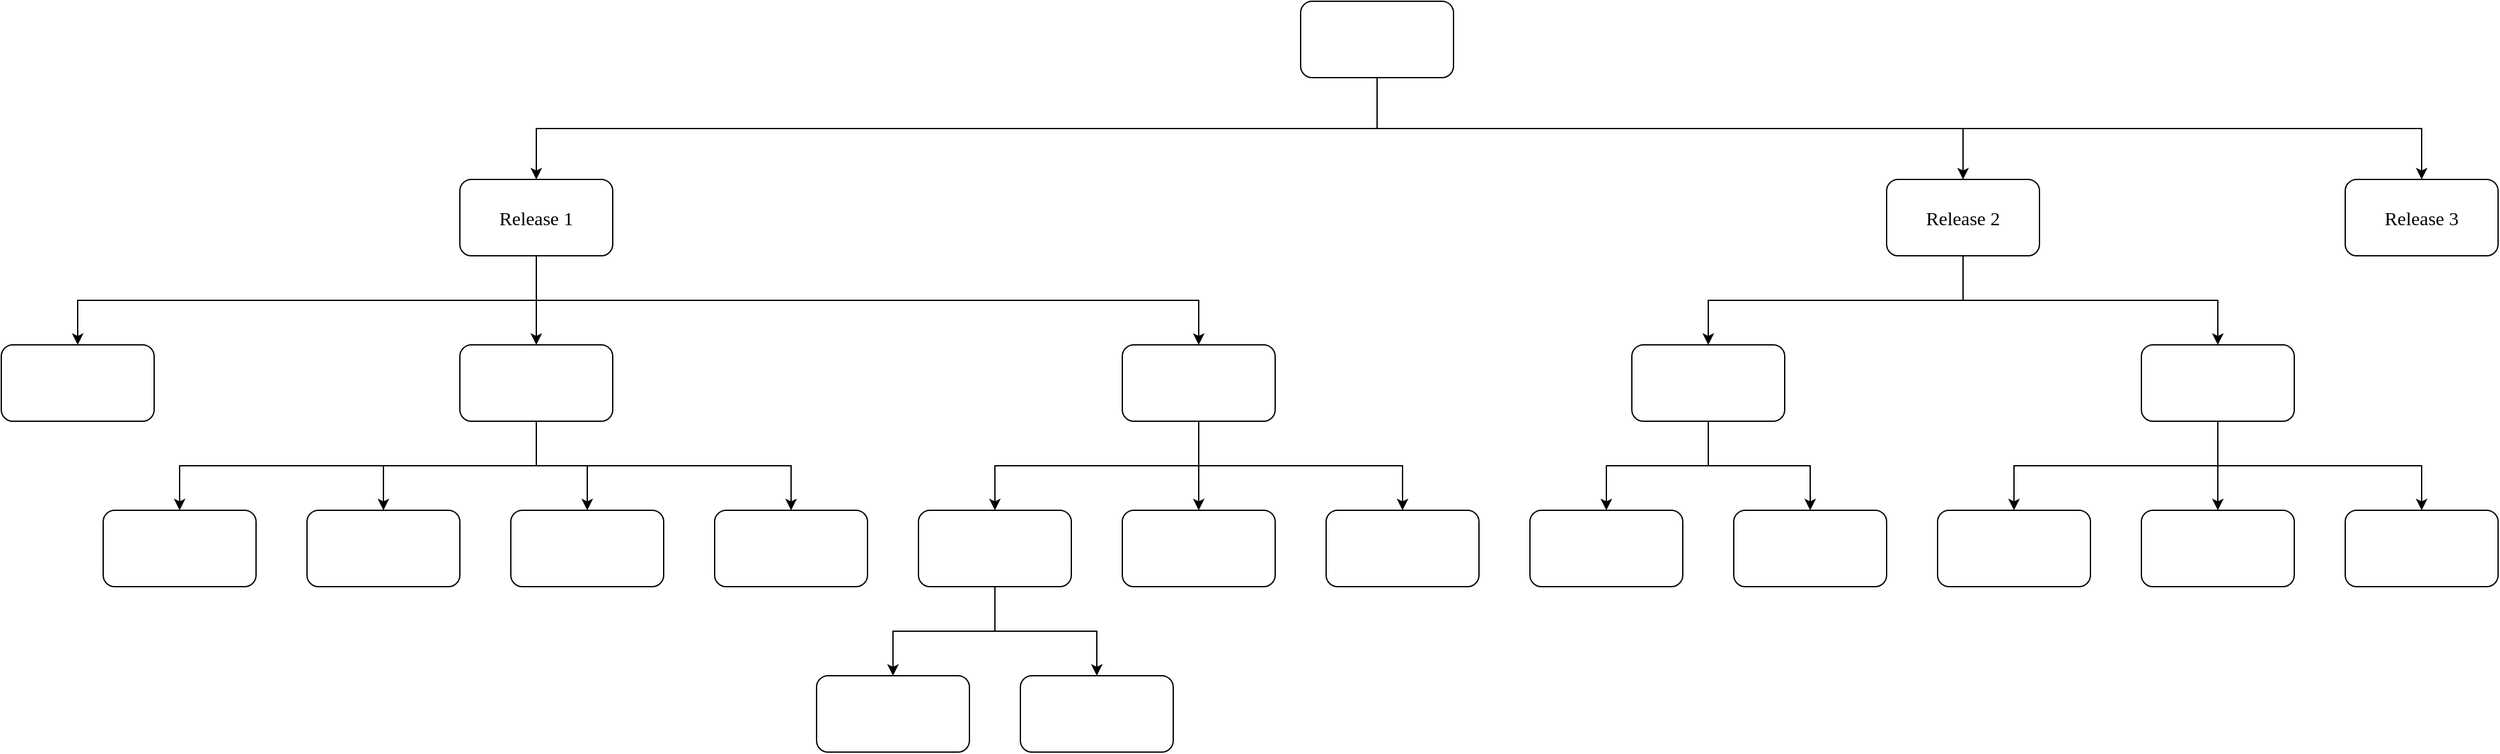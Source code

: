 <mxfile version="20.2.0" type="github">
  <diagram id="cU4OAi840j_sRIVLiYRo" name="Page-1">
    <mxGraphModel dx="1038" dy="617" grid="1" gridSize="10" guides="1" tooltips="1" connect="1" arrows="1" fold="1" page="1" pageScale="1" pageWidth="3500" pageHeight="3500" math="0" shadow="0">
      <root>
        <mxCell id="0" />
        <mxCell id="1" parent="0" />
        <mxCell id="Y3KX7zLdYKdvh9AWJ_t6-5" style="edgeStyle=orthogonalEdgeStyle;rounded=0;orthogonalLoop=1;jettySize=auto;html=1;exitX=0.5;exitY=1;exitDx=0;exitDy=0;entryX=0.5;entryY=0;entryDx=0;entryDy=0;fontSize=15;fontFamily=Times New Roman;" edge="1" parent="1" source="Y3KX7zLdYKdvh9AWJ_t6-1" target="Y3KX7zLdYKdvh9AWJ_t6-32">
          <mxGeometry relative="1" as="geometry">
            <mxPoint x="1520" y="190" as="targetPoint" />
          </mxGeometry>
        </mxCell>
        <mxCell id="Y3KX7zLdYKdvh9AWJ_t6-6" style="edgeStyle=orthogonalEdgeStyle;rounded=0;orthogonalLoop=1;jettySize=auto;html=1;exitX=0.5;exitY=1;exitDx=0;exitDy=0;entryX=0.5;entryY=0;entryDx=0;entryDy=0;fontSize=15;fontFamily=Times New Roman;" edge="1" parent="1" source="Y3KX7zLdYKdvh9AWJ_t6-1" target="Y3KX7zLdYKdvh9AWJ_t6-2">
          <mxGeometry relative="1" as="geometry" />
        </mxCell>
        <mxCell id="Y3KX7zLdYKdvh9AWJ_t6-7" style="edgeStyle=orthogonalEdgeStyle;rounded=0;orthogonalLoop=1;jettySize=auto;html=1;exitX=0.5;exitY=1;exitDx=0;exitDy=0;entryX=0.5;entryY=0;entryDx=0;entryDy=0;fontSize=15;fontFamily=Times New Roman;" edge="1" parent="1" source="Y3KX7zLdYKdvh9AWJ_t6-1" target="Y3KX7zLdYKdvh9AWJ_t6-4">
          <mxGeometry relative="1" as="geometry" />
        </mxCell>
        <mxCell id="Y3KX7zLdYKdvh9AWJ_t6-1" value="" style="rounded=1;whiteSpace=wrap;html=1;fontSize=15;fontFamily=Times New Roman;" vertex="1" parent="1">
          <mxGeometry x="1300" y="50" width="120" height="60" as="geometry" />
        </mxCell>
        <mxCell id="Y3KX7zLdYKdvh9AWJ_t6-14" style="edgeStyle=orthogonalEdgeStyle;rounded=0;orthogonalLoop=1;jettySize=auto;html=1;exitX=0.5;exitY=1;exitDx=0;exitDy=0;entryX=0.5;entryY=0;entryDx=0;entryDy=0;fontSize=15;fontFamily=Times New Roman;" edge="1" parent="1" source="Y3KX7zLdYKdvh9AWJ_t6-2" target="Y3KX7zLdYKdvh9AWJ_t6-8">
          <mxGeometry relative="1" as="geometry" />
        </mxCell>
        <mxCell id="Y3KX7zLdYKdvh9AWJ_t6-15" style="edgeStyle=orthogonalEdgeStyle;rounded=0;orthogonalLoop=1;jettySize=auto;html=1;exitX=0.5;exitY=1;exitDx=0;exitDy=0;entryX=0.5;entryY=0;entryDx=0;entryDy=0;fontSize=15;fontFamily=Times New Roman;" edge="1" parent="1" source="Y3KX7zLdYKdvh9AWJ_t6-2" target="Y3KX7zLdYKdvh9AWJ_t6-9">
          <mxGeometry relative="1" as="geometry" />
        </mxCell>
        <mxCell id="Y3KX7zLdYKdvh9AWJ_t6-28" style="edgeStyle=orthogonalEdgeStyle;rounded=0;orthogonalLoop=1;jettySize=auto;html=1;exitX=0.5;exitY=1;exitDx=0;exitDy=0;entryX=0.5;entryY=0;entryDx=0;entryDy=0;fontSize=15;fontFamily=Times New Roman;" edge="1" parent="1" source="Y3KX7zLdYKdvh9AWJ_t6-2" target="Y3KX7zLdYKdvh9AWJ_t6-23">
          <mxGeometry relative="1" as="geometry" />
        </mxCell>
        <mxCell id="Y3KX7zLdYKdvh9AWJ_t6-2" value="Release 1" style="rounded=1;whiteSpace=wrap;html=1;fontSize=15;fontFamily=Times New Roman;" vertex="1" parent="1">
          <mxGeometry x="640" y="190" width="120" height="60" as="geometry" />
        </mxCell>
        <mxCell id="Y3KX7zLdYKdvh9AWJ_t6-50" style="edgeStyle=orthogonalEdgeStyle;rounded=0;orthogonalLoop=1;jettySize=auto;html=1;exitX=0.5;exitY=1;exitDx=0;exitDy=0;entryX=0.5;entryY=0;entryDx=0;entryDy=0;fontSize=15;fontFamily=Times New Roman;" edge="1" parent="1" source="Y3KX7zLdYKdvh9AWJ_t6-4" target="Y3KX7zLdYKdvh9AWJ_t6-40">
          <mxGeometry relative="1" as="geometry" />
        </mxCell>
        <mxCell id="Y3KX7zLdYKdvh9AWJ_t6-51" style="edgeStyle=orthogonalEdgeStyle;rounded=0;orthogonalLoop=1;jettySize=auto;html=1;exitX=0.5;exitY=1;exitDx=0;exitDy=0;entryX=0.5;entryY=0;entryDx=0;entryDy=0;fontSize=15;fontFamily=Times New Roman;" edge="1" parent="1" source="Y3KX7zLdYKdvh9AWJ_t6-4" target="Y3KX7zLdYKdvh9AWJ_t6-46">
          <mxGeometry relative="1" as="geometry" />
        </mxCell>
        <mxCell id="Y3KX7zLdYKdvh9AWJ_t6-4" value="Release 2" style="rounded=1;whiteSpace=wrap;html=1;fontSize=15;fontFamily=Times New Roman;" vertex="1" parent="1">
          <mxGeometry x="1760" y="190" width="120" height="60" as="geometry" />
        </mxCell>
        <mxCell id="Y3KX7zLdYKdvh9AWJ_t6-8" value="" style="rounded=1;whiteSpace=wrap;html=1;fontSize=15;fontFamily=Times New Roman;" vertex="1" parent="1">
          <mxGeometry x="280" y="320" width="120" height="60" as="geometry" />
        </mxCell>
        <mxCell id="Y3KX7zLdYKdvh9AWJ_t6-16" style="edgeStyle=orthogonalEdgeStyle;rounded=0;orthogonalLoop=1;jettySize=auto;html=1;exitX=0.5;exitY=1;exitDx=0;exitDy=0;entryX=0.5;entryY=0;entryDx=0;entryDy=0;fontSize=15;fontFamily=Times New Roman;" edge="1" parent="1" source="Y3KX7zLdYKdvh9AWJ_t6-9" target="Y3KX7zLdYKdvh9AWJ_t6-10">
          <mxGeometry relative="1" as="geometry" />
        </mxCell>
        <mxCell id="Y3KX7zLdYKdvh9AWJ_t6-17" style="edgeStyle=orthogonalEdgeStyle;rounded=0;orthogonalLoop=1;jettySize=auto;html=1;exitX=0.5;exitY=1;exitDx=0;exitDy=0;entryX=0.5;entryY=0;entryDx=0;entryDy=0;fontSize=15;fontFamily=Times New Roman;" edge="1" parent="1" source="Y3KX7zLdYKdvh9AWJ_t6-9" target="Y3KX7zLdYKdvh9AWJ_t6-11">
          <mxGeometry relative="1" as="geometry" />
        </mxCell>
        <mxCell id="Y3KX7zLdYKdvh9AWJ_t6-18" style="edgeStyle=orthogonalEdgeStyle;rounded=0;orthogonalLoop=1;jettySize=auto;html=1;exitX=0.5;exitY=1;exitDx=0;exitDy=0;entryX=0.5;entryY=0;entryDx=0;entryDy=0;fontSize=15;fontFamily=Times New Roman;" edge="1" parent="1" source="Y3KX7zLdYKdvh9AWJ_t6-9" target="Y3KX7zLdYKdvh9AWJ_t6-12">
          <mxGeometry relative="1" as="geometry" />
        </mxCell>
        <mxCell id="Y3KX7zLdYKdvh9AWJ_t6-19" style="edgeStyle=orthogonalEdgeStyle;rounded=0;orthogonalLoop=1;jettySize=auto;html=1;exitX=0.5;exitY=1;exitDx=0;exitDy=0;entryX=0.5;entryY=0;entryDx=0;entryDy=0;fontSize=15;fontFamily=Times New Roman;" edge="1" parent="1" source="Y3KX7zLdYKdvh9AWJ_t6-9" target="Y3KX7zLdYKdvh9AWJ_t6-13">
          <mxGeometry relative="1" as="geometry" />
        </mxCell>
        <mxCell id="Y3KX7zLdYKdvh9AWJ_t6-9" value="" style="rounded=1;whiteSpace=wrap;html=1;fontSize=15;fontFamily=Times New Roman;" vertex="1" parent="1">
          <mxGeometry x="640" y="320" width="120" height="60" as="geometry" />
        </mxCell>
        <mxCell id="Y3KX7zLdYKdvh9AWJ_t6-10" value="" style="rounded=1;whiteSpace=wrap;html=1;fontSize=15;fontFamily=Times New Roman;" vertex="1" parent="1">
          <mxGeometry x="520" y="450" width="120" height="60" as="geometry" />
        </mxCell>
        <mxCell id="Y3KX7zLdYKdvh9AWJ_t6-11" value="" style="rounded=1;whiteSpace=wrap;html=1;fontSize=15;fontFamily=Times New Roman;" vertex="1" parent="1">
          <mxGeometry x="680" y="450" width="120" height="60" as="geometry" />
        </mxCell>
        <mxCell id="Y3KX7zLdYKdvh9AWJ_t6-12" value="" style="rounded=1;whiteSpace=wrap;html=1;fontSize=15;fontFamily=Times New Roman;" vertex="1" parent="1">
          <mxGeometry x="840" y="450" width="120" height="60" as="geometry" />
        </mxCell>
        <mxCell id="Y3KX7zLdYKdvh9AWJ_t6-13" value="" style="rounded=1;whiteSpace=wrap;html=1;fontSize=15;fontFamily=Times New Roman;" vertex="1" parent="1">
          <mxGeometry x="360" y="450" width="120" height="60" as="geometry" />
        </mxCell>
        <mxCell id="Y3KX7zLdYKdvh9AWJ_t6-29" style="edgeStyle=orthogonalEdgeStyle;rounded=0;orthogonalLoop=1;jettySize=auto;html=1;exitX=0.5;exitY=1;exitDx=0;exitDy=0;entryX=0.5;entryY=0;entryDx=0;entryDy=0;fontSize=15;fontFamily=Times New Roman;" edge="1" parent="1" source="Y3KX7zLdYKdvh9AWJ_t6-23" target="Y3KX7zLdYKdvh9AWJ_t6-25">
          <mxGeometry relative="1" as="geometry" />
        </mxCell>
        <mxCell id="Y3KX7zLdYKdvh9AWJ_t6-30" style="edgeStyle=orthogonalEdgeStyle;rounded=0;orthogonalLoop=1;jettySize=auto;html=1;exitX=0.5;exitY=1;exitDx=0;exitDy=0;entryX=0.5;entryY=0;entryDx=0;entryDy=0;fontSize=15;fontFamily=Times New Roman;" edge="1" parent="1" source="Y3KX7zLdYKdvh9AWJ_t6-23" target="Y3KX7zLdYKdvh9AWJ_t6-26">
          <mxGeometry relative="1" as="geometry" />
        </mxCell>
        <mxCell id="Y3KX7zLdYKdvh9AWJ_t6-31" style="edgeStyle=orthogonalEdgeStyle;rounded=0;orthogonalLoop=1;jettySize=auto;html=1;exitX=0.5;exitY=1;exitDx=0;exitDy=0;entryX=0.5;entryY=0;entryDx=0;entryDy=0;fontSize=15;fontFamily=Times New Roman;" edge="1" parent="1" source="Y3KX7zLdYKdvh9AWJ_t6-23" target="Y3KX7zLdYKdvh9AWJ_t6-27">
          <mxGeometry relative="1" as="geometry" />
        </mxCell>
        <mxCell id="Y3KX7zLdYKdvh9AWJ_t6-23" value="" style="rounded=1;whiteSpace=wrap;html=1;fontSize=15;fontFamily=Times New Roman;" vertex="1" parent="1">
          <mxGeometry x="1160" y="320" width="120" height="60" as="geometry" />
        </mxCell>
        <mxCell id="Y3KX7zLdYKdvh9AWJ_t6-36" style="edgeStyle=orthogonalEdgeStyle;rounded=0;orthogonalLoop=1;jettySize=auto;html=1;exitX=0.5;exitY=1;exitDx=0;exitDy=0;entryX=0.5;entryY=0;entryDx=0;entryDy=0;fontSize=15;fontFamily=Times New Roman;" edge="1" parent="1" source="Y3KX7zLdYKdvh9AWJ_t6-25" target="Y3KX7zLdYKdvh9AWJ_t6-34">
          <mxGeometry relative="1" as="geometry" />
        </mxCell>
        <mxCell id="Y3KX7zLdYKdvh9AWJ_t6-37" style="edgeStyle=orthogonalEdgeStyle;rounded=0;orthogonalLoop=1;jettySize=auto;html=1;exitX=0.5;exitY=1;exitDx=0;exitDy=0;entryX=0.5;entryY=0;entryDx=0;entryDy=0;fontSize=15;fontFamily=Times New Roman;" edge="1" parent="1" source="Y3KX7zLdYKdvh9AWJ_t6-25" target="Y3KX7zLdYKdvh9AWJ_t6-33">
          <mxGeometry relative="1" as="geometry" />
        </mxCell>
        <mxCell id="Y3KX7zLdYKdvh9AWJ_t6-25" value="" style="rounded=1;whiteSpace=wrap;html=1;fontSize=15;fontFamily=Times New Roman;" vertex="1" parent="1">
          <mxGeometry x="1000" y="450" width="120" height="60" as="geometry" />
        </mxCell>
        <mxCell id="Y3KX7zLdYKdvh9AWJ_t6-26" value="" style="rounded=1;whiteSpace=wrap;html=1;fontSize=15;fontFamily=Times New Roman;" vertex="1" parent="1">
          <mxGeometry x="1160" y="450" width="120" height="60" as="geometry" />
        </mxCell>
        <mxCell id="Y3KX7zLdYKdvh9AWJ_t6-27" value="" style="rounded=1;whiteSpace=wrap;html=1;fontSize=15;fontFamily=Times New Roman;" vertex="1" parent="1">
          <mxGeometry x="1320" y="450" width="120" height="60" as="geometry" />
        </mxCell>
        <mxCell id="Y3KX7zLdYKdvh9AWJ_t6-32" value="Release 3" style="rounded=1;whiteSpace=wrap;html=1;fontSize=15;fontFamily=Times New Roman;" vertex="1" parent="1">
          <mxGeometry x="2120" y="190" width="120" height="60" as="geometry" />
        </mxCell>
        <mxCell id="Y3KX7zLdYKdvh9AWJ_t6-33" value="" style="rounded=1;whiteSpace=wrap;html=1;fontSize=15;fontFamily=Times New Roman;" vertex="1" parent="1">
          <mxGeometry x="1080" y="580" width="120" height="60" as="geometry" />
        </mxCell>
        <mxCell id="Y3KX7zLdYKdvh9AWJ_t6-34" value="" style="rounded=1;whiteSpace=wrap;html=1;fontSize=15;fontFamily=Times New Roman;" vertex="1" parent="1">
          <mxGeometry x="920" y="580" width="120" height="60" as="geometry" />
        </mxCell>
        <mxCell id="Y3KX7zLdYKdvh9AWJ_t6-38" style="edgeStyle=orthogonalEdgeStyle;rounded=0;orthogonalLoop=1;jettySize=auto;html=1;exitX=0.5;exitY=1;exitDx=0;exitDy=0;entryX=0.5;entryY=0;entryDx=0;entryDy=0;fontSize=15;fontFamily=Times New Roman;" edge="1" parent="1" source="Y3KX7zLdYKdvh9AWJ_t6-40" target="Y3KX7zLdYKdvh9AWJ_t6-42">
          <mxGeometry relative="1" as="geometry" />
        </mxCell>
        <mxCell id="Y3KX7zLdYKdvh9AWJ_t6-39" style="edgeStyle=orthogonalEdgeStyle;rounded=0;orthogonalLoop=1;jettySize=auto;html=1;exitX=0.5;exitY=1;exitDx=0;exitDy=0;entryX=0.5;entryY=0;entryDx=0;entryDy=0;fontSize=15;fontFamily=Times New Roman;" edge="1" parent="1" source="Y3KX7zLdYKdvh9AWJ_t6-40" target="Y3KX7zLdYKdvh9AWJ_t6-41">
          <mxGeometry relative="1" as="geometry" />
        </mxCell>
        <mxCell id="Y3KX7zLdYKdvh9AWJ_t6-40" value="" style="rounded=1;whiteSpace=wrap;html=1;fontSize=15;fontFamily=Times New Roman;" vertex="1" parent="1">
          <mxGeometry x="1560" y="320" width="120" height="60" as="geometry" />
        </mxCell>
        <mxCell id="Y3KX7zLdYKdvh9AWJ_t6-41" value="" style="rounded=1;whiteSpace=wrap;html=1;fontSize=15;fontFamily=Times New Roman;" vertex="1" parent="1">
          <mxGeometry x="1640" y="450" width="120" height="60" as="geometry" />
        </mxCell>
        <mxCell id="Y3KX7zLdYKdvh9AWJ_t6-42" value="" style="rounded=1;whiteSpace=wrap;html=1;fontSize=15;fontFamily=Times New Roman;" vertex="1" parent="1">
          <mxGeometry x="1480" y="450" width="120" height="60" as="geometry" />
        </mxCell>
        <mxCell id="Y3KX7zLdYKdvh9AWJ_t6-43" style="edgeStyle=orthogonalEdgeStyle;rounded=0;orthogonalLoop=1;jettySize=auto;html=1;exitX=0.5;exitY=1;exitDx=0;exitDy=0;entryX=0.5;entryY=0;entryDx=0;entryDy=0;fontSize=15;fontFamily=Times New Roman;" edge="1" parent="1" source="Y3KX7zLdYKdvh9AWJ_t6-46" target="Y3KX7zLdYKdvh9AWJ_t6-47">
          <mxGeometry relative="1" as="geometry" />
        </mxCell>
        <mxCell id="Y3KX7zLdYKdvh9AWJ_t6-44" style="edgeStyle=orthogonalEdgeStyle;rounded=0;orthogonalLoop=1;jettySize=auto;html=1;exitX=0.5;exitY=1;exitDx=0;exitDy=0;entryX=0.5;entryY=0;entryDx=0;entryDy=0;fontSize=15;fontFamily=Times New Roman;" edge="1" parent="1" source="Y3KX7zLdYKdvh9AWJ_t6-46" target="Y3KX7zLdYKdvh9AWJ_t6-48">
          <mxGeometry relative="1" as="geometry" />
        </mxCell>
        <mxCell id="Y3KX7zLdYKdvh9AWJ_t6-45" style="edgeStyle=orthogonalEdgeStyle;rounded=0;orthogonalLoop=1;jettySize=auto;html=1;exitX=0.5;exitY=1;exitDx=0;exitDy=0;entryX=0.5;entryY=0;entryDx=0;entryDy=0;fontSize=15;fontFamily=Times New Roman;" edge="1" parent="1" source="Y3KX7zLdYKdvh9AWJ_t6-46" target="Y3KX7zLdYKdvh9AWJ_t6-49">
          <mxGeometry relative="1" as="geometry" />
        </mxCell>
        <mxCell id="Y3KX7zLdYKdvh9AWJ_t6-46" value="" style="rounded=1;whiteSpace=wrap;html=1;fontSize=15;fontFamily=Times New Roman;" vertex="1" parent="1">
          <mxGeometry x="1960" y="320" width="120" height="60" as="geometry" />
        </mxCell>
        <mxCell id="Y3KX7zLdYKdvh9AWJ_t6-47" value="" style="rounded=1;whiteSpace=wrap;html=1;fontSize=15;fontFamily=Times New Roman;" vertex="1" parent="1">
          <mxGeometry x="1800" y="450" width="120" height="60" as="geometry" />
        </mxCell>
        <mxCell id="Y3KX7zLdYKdvh9AWJ_t6-48" value="" style="rounded=1;whiteSpace=wrap;html=1;fontSize=15;fontFamily=Times New Roman;" vertex="1" parent="1">
          <mxGeometry x="1960" y="450" width="120" height="60" as="geometry" />
        </mxCell>
        <mxCell id="Y3KX7zLdYKdvh9AWJ_t6-49" value="" style="rounded=1;whiteSpace=wrap;html=1;fontSize=15;fontFamily=Times New Roman;" vertex="1" parent="1">
          <mxGeometry x="2120" y="450" width="120" height="60" as="geometry" />
        </mxCell>
      </root>
    </mxGraphModel>
  </diagram>
</mxfile>
